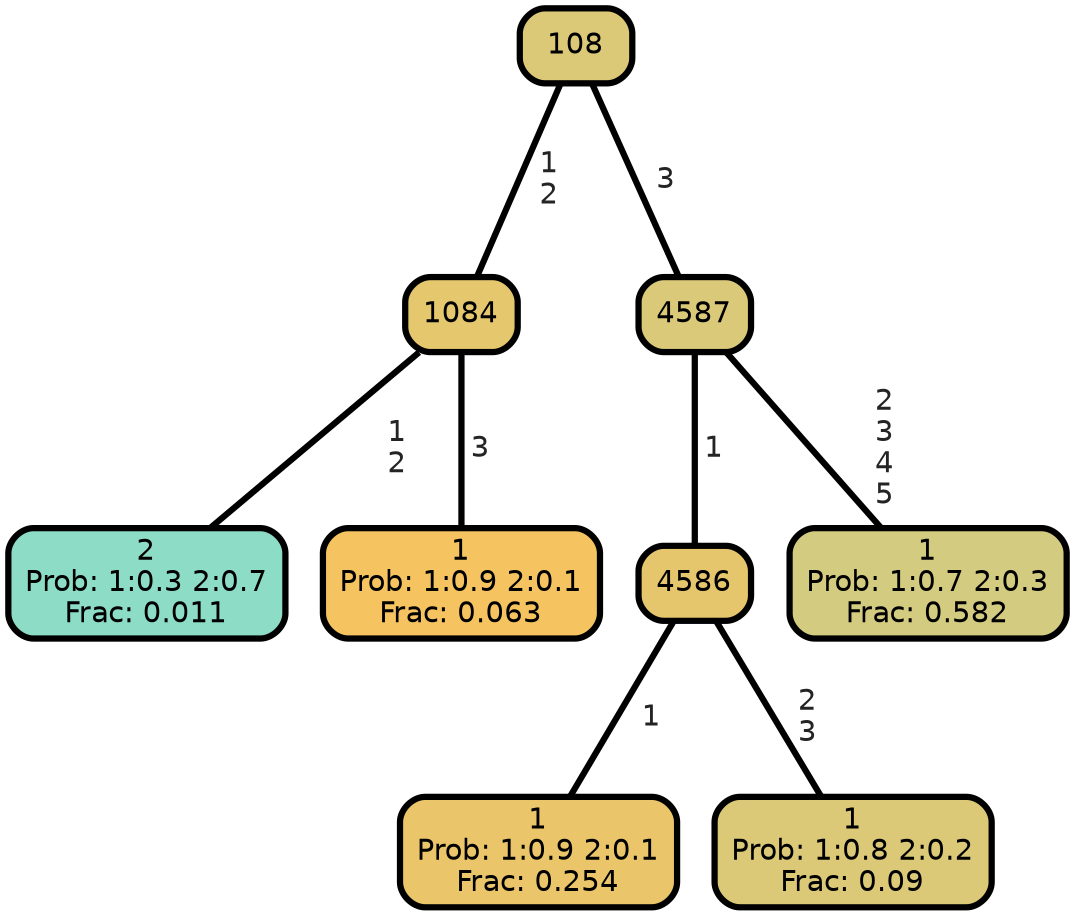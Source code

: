graph Tree {
node [shape=box, style="filled, rounded",color="black",penwidth="3",fontcolor="black",                 fontname=helvetica] ;
graph [ranksep="0 equally", splines=straight,                 bgcolor=transparent, dpi=200] ;
edge [fontname=helvetica, fontweight=bold,fontcolor=grey14,color=black] ;
0 [label="2
Prob: 1:0.3 2:0.7
Frac: 0.011", fillcolor="#8dddc6"] ;
1 [label="1084", fillcolor="#e5c76e"] ;
2 [label="1
Prob: 1:0.9 2:0.1
Frac: 0.063", fillcolor="#f5c35f"] ;
3 [label="108", fillcolor="#dbc978"] ;
4 [label="1
Prob: 1:0.9 2:0.1
Frac: 0.254", fillcolor="#ebc569"] ;
5 [label="4586", fillcolor="#e6c66d"] ;
6 [label="1
Prob: 1:0.8 2:0.2
Frac: 0.09", fillcolor="#dbc978"] ;
7 [label="4587", fillcolor="#dac979"] ;
8 [label="1
Prob: 1:0.7 2:0.3
Frac: 0.582", fillcolor="#d3cb80"] ;
1 -- 0 [label=" 1\n 2",penwidth=3] ;
1 -- 2 [label=" 3",penwidth=3] ;
3 -- 1 [label=" 1\n 2",penwidth=3] ;
3 -- 7 [label=" 3",penwidth=3] ;
5 -- 4 [label=" 1",penwidth=3] ;
5 -- 6 [label=" 2\n 3",penwidth=3] ;
7 -- 5 [label=" 1",penwidth=3] ;
7 -- 8 [label=" 2\n 3\n 4\n 5",penwidth=3] ;
{rank = same;}}